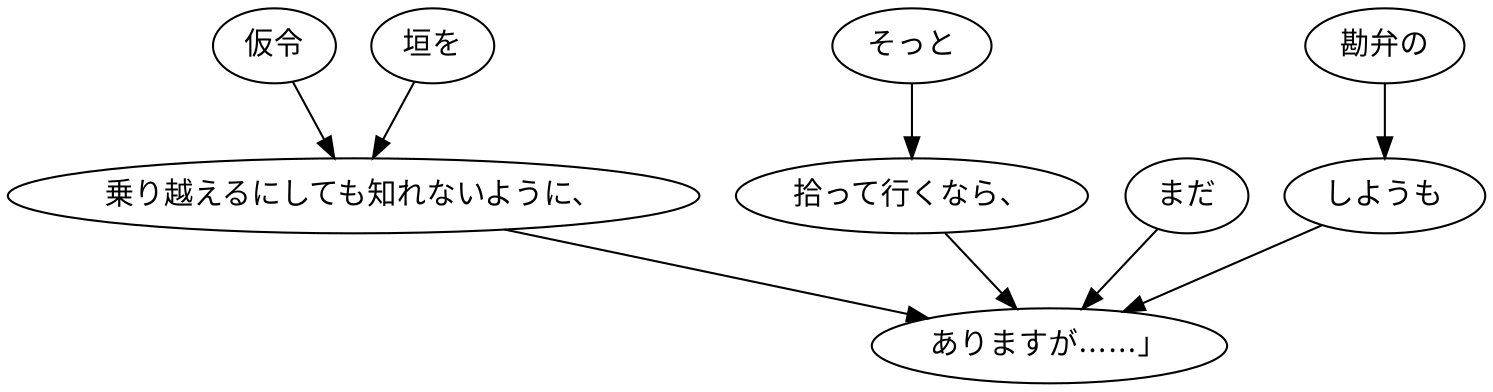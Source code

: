 digraph graph5189 {
	node0 [label="仮令"];
	node1 [label="垣を"];
	node2 [label="乗り越えるにしても知れないように、"];
	node3 [label="そっと"];
	node4 [label="拾って行くなら、"];
	node5 [label="まだ"];
	node6 [label="勘弁の"];
	node7 [label="しようも"];
	node8 [label="ありますが……」"];
	node0 -> node2;
	node1 -> node2;
	node2 -> node8;
	node3 -> node4;
	node4 -> node8;
	node5 -> node8;
	node6 -> node7;
	node7 -> node8;
}
